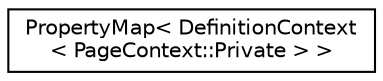 digraph "Graphical Class Hierarchy"
{
 // LATEX_PDF_SIZE
  edge [fontname="Helvetica",fontsize="10",labelfontname="Helvetica",labelfontsize="10"];
  node [fontname="Helvetica",fontsize="10",shape=record];
  rankdir="LR";
  Node0 [label="PropertyMap\< DefinitionContext\l\< PageContext::Private \> \>",height=0.2,width=0.4,color="black", fillcolor="white", style="filled",URL="$classPropertyMap.html",tooltip=" "];
}
